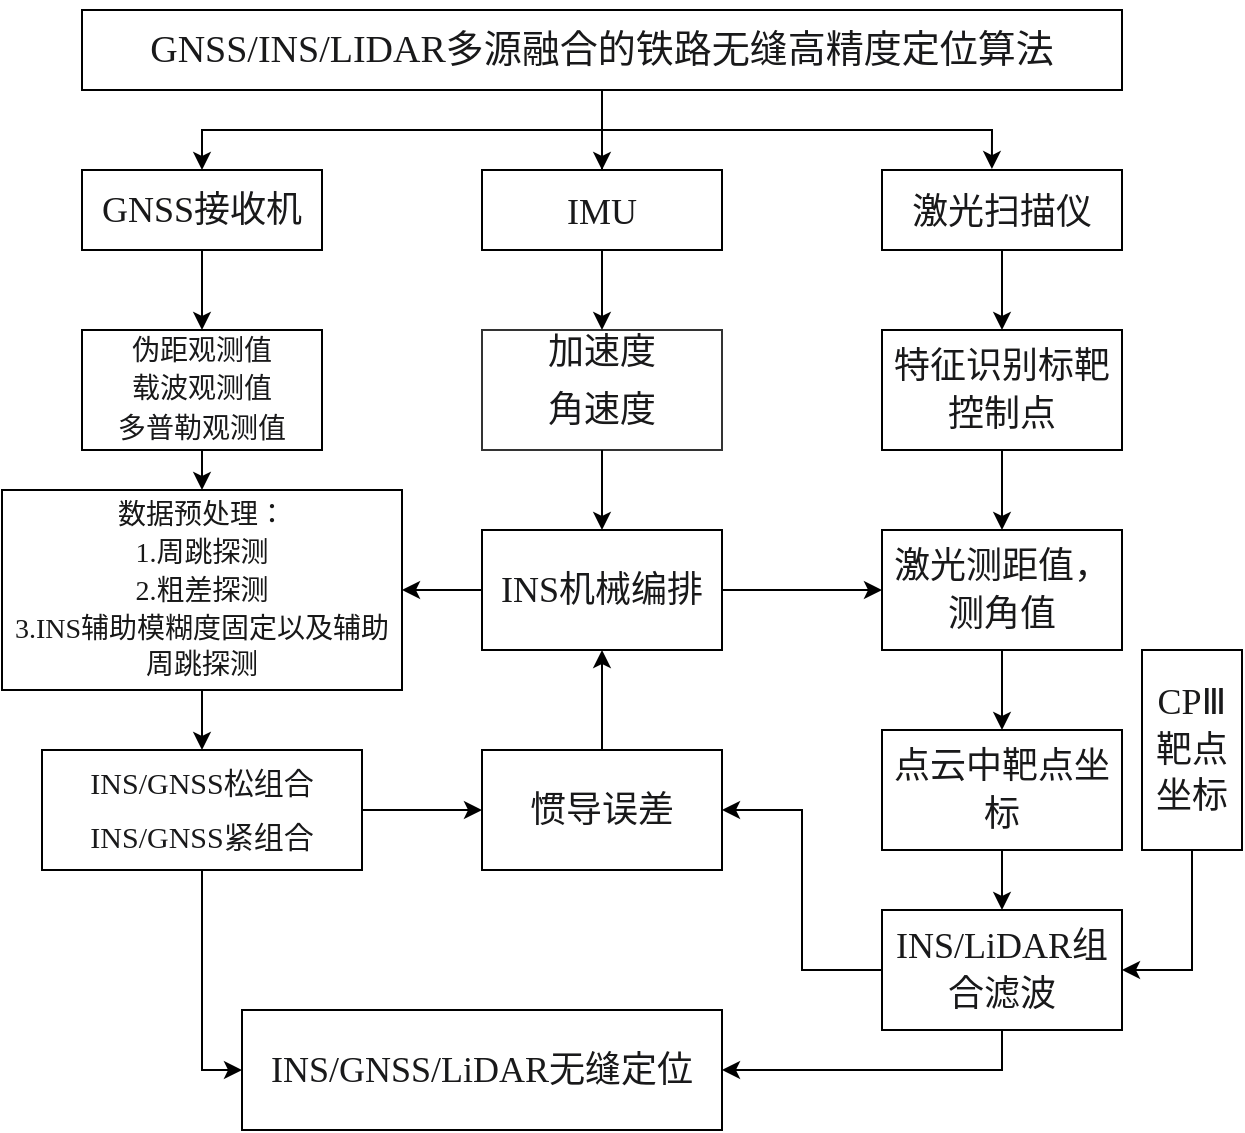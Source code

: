 <mxfile version="26.0.2">
  <diagram name="Page-1" id="ctWxJxeNUy7DphOfHnDH">
    <mxGraphModel dx="1262" dy="1853" grid="1" gridSize="10" guides="1" tooltips="1" connect="1" arrows="1" fold="1" page="1" pageScale="1" pageWidth="827" pageHeight="1169" math="0" shadow="0">
      <root>
        <mxCell id="0" />
        <mxCell id="1" parent="0" />
        <mxCell id="5DKyyrPRF5E8N-J9UGCE-47" style="edgeStyle=orthogonalEdgeStyle;rounded=0;orthogonalLoop=1;jettySize=auto;html=1;exitX=0.5;exitY=1;exitDx=0;exitDy=0;entryX=0.5;entryY=0;entryDx=0;entryDy=0;" parent="1" source="5DKyyrPRF5E8N-J9UGCE-48" target="5DKyyrPRF5E8N-J9UGCE-61" edge="1">
          <mxGeometry relative="1" as="geometry" />
        </mxCell>
        <mxCell id="5DKyyrPRF5E8N-J9UGCE-48" value="&lt;div style=&quot;line-height: 1.3; font-family: FZHei-B01S; text-align: center; vertical-align: middle; color: rgb(25, 25, 26); font-size: 18px; font-style: normal; font-weight: normal;&quot;&gt;&lt;p&gt;&lt;span&gt;GNSS接收机&lt;/span&gt;&lt;/p&gt;&lt;/div&gt;" style="rounded=0;whiteSpace=wrap;html=1;" parent="1" vertex="1">
          <mxGeometry x="144" y="-1040" width="120" height="40" as="geometry" />
        </mxCell>
        <mxCell id="5DKyyrPRF5E8N-J9UGCE-49" style="edgeStyle=orthogonalEdgeStyle;rounded=0;orthogonalLoop=1;jettySize=auto;html=1;exitX=0.5;exitY=1;exitDx=0;exitDy=0;" parent="1" source="5DKyyrPRF5E8N-J9UGCE-50" target="5DKyyrPRF5E8N-J9UGCE-70" edge="1">
          <mxGeometry relative="1" as="geometry" />
        </mxCell>
        <mxCell id="5DKyyrPRF5E8N-J9UGCE-50" value="&lt;div style=&quot;line-height: 1.3; font-family: FZHei-B01S; text-align: center; vertical-align: middle; color: rgb(25, 25, 26); font-size: 18px; font-style: normal; font-weight: normal;&quot;&gt;&lt;p&gt;&lt;span&gt;激光测距值，测角值&lt;/span&gt;&lt;/p&gt;&lt;/div&gt;" style="rounded=0;whiteSpace=wrap;html=1;" parent="1" vertex="1">
          <mxGeometry x="544" y="-860" width="120" height="60" as="geometry" />
        </mxCell>
        <mxCell id="5DKyyrPRF5E8N-J9UGCE-51" style="edgeStyle=orthogonalEdgeStyle;rounded=0;orthogonalLoop=1;jettySize=auto;html=1;exitX=1;exitY=0.5;exitDx=0;exitDy=0;" parent="1" source="5DKyyrPRF5E8N-J9UGCE-53" target="5DKyyrPRF5E8N-J9UGCE-50" edge="1">
          <mxGeometry relative="1" as="geometry" />
        </mxCell>
        <mxCell id="5DKyyrPRF5E8N-J9UGCE-52" style="edgeStyle=orthogonalEdgeStyle;rounded=0;orthogonalLoop=1;jettySize=auto;html=1;exitX=0;exitY=0.5;exitDx=0;exitDy=0;entryX=1;entryY=0.5;entryDx=0;entryDy=0;" parent="1" source="5DKyyrPRF5E8N-J9UGCE-53" target="5DKyyrPRF5E8N-J9UGCE-55" edge="1">
          <mxGeometry relative="1" as="geometry" />
        </mxCell>
        <mxCell id="5DKyyrPRF5E8N-J9UGCE-53" value="&lt;div style=&quot;line-height: 1.3; font-family: FZHei-B01S; text-align: center; vertical-align: middle; color: rgb(25, 25, 26); font-size: 18px; font-style: normal; font-weight: normal;&quot;&gt;&lt;p&gt;&lt;span&gt;INS机械编排&lt;/span&gt;&lt;/p&gt;&lt;/div&gt;" style="rounded=0;whiteSpace=wrap;html=1;" parent="1" vertex="1">
          <mxGeometry x="344" y="-860" width="120" height="60" as="geometry" />
        </mxCell>
        <mxCell id="5DKyyrPRF5E8N-J9UGCE-54" style="edgeStyle=orthogonalEdgeStyle;rounded=0;orthogonalLoop=1;jettySize=auto;html=1;exitX=0.5;exitY=1;exitDx=0;exitDy=0;entryX=0.5;entryY=0;entryDx=0;entryDy=0;" parent="1" source="5DKyyrPRF5E8N-J9UGCE-55" target="5DKyyrPRF5E8N-J9UGCE-75" edge="1">
          <mxGeometry relative="1" as="geometry" />
        </mxCell>
        <mxCell id="5DKyyrPRF5E8N-J9UGCE-55" value="&lt;div style=&quot;line-height: 130%;&quot;&gt;&lt;span style=&quot;background-color: light-dark(#ffffff, var(--ge-dark-color, #121212)); color: light-dark(rgb(0, 0, 0), rgb(255, 255, 255)); font-family: Garamond; font-size: 14px; line-height: 130%;&quot;&gt;数据预处理：&lt;/span&gt;&lt;br&gt;&lt;/div&gt;&lt;font style=&quot;font-size: 14px; line-height: 130%;&quot;&gt;&lt;span style=&quot;background-color: light-dark(#ffffff, var(--ge-dark-color, #121212)); color: light-dark(rgb(0, 0, 0), rgb(255, 255, 255)); font-family: Garamond;&quot;&gt;1.周跳探测&lt;/span&gt;&lt;br&gt;&lt;span style=&quot;background-color: light-dark(#ffffff, var(--ge-dark-color, #121212)); color: light-dark(rgb(0, 0, 0), rgb(255, 255, 255)); font-family: Garamond;&quot;&gt;2.粗差探测&lt;/span&gt;&lt;br&gt;&lt;/font&gt;&lt;span style=&quot;background-color: light-dark(#ffffff, var(--ge-dark-color, #121212)); color: light-dark(rgb(0, 0, 0), rgb(255, 255, 255)); font-family: Garamond; line-height: 130%;&quot;&gt;&lt;font style=&quot;font-size: 14px; line-height: 130%;&quot;&gt;3.INS辅助模糊度固定以及辅助周跳探测&lt;/font&gt;&lt;/span&gt;&lt;font style=&quot;forced-color-adjust: none;&quot;&gt;&lt;br&gt;&lt;/font&gt;" style="rounded=0;whiteSpace=wrap;html=1;fontSize=11;textOpacity=90;" parent="1" vertex="1">
          <mxGeometry x="104" y="-880" width="200" height="100" as="geometry" />
        </mxCell>
        <mxCell id="5DKyyrPRF5E8N-J9UGCE-56" style="edgeStyle=orthogonalEdgeStyle;rounded=0;orthogonalLoop=1;jettySize=auto;html=1;exitX=0.5;exitY=1;exitDx=0;exitDy=0;" parent="1" source="5DKyyrPRF5E8N-J9UGCE-57" target="5DKyyrPRF5E8N-J9UGCE-50" edge="1">
          <mxGeometry relative="1" as="geometry" />
        </mxCell>
        <mxCell id="5DKyyrPRF5E8N-J9UGCE-57" value="&lt;div style=&quot;font-family: FZHei-B01S; text-align: center; vertical-align: middle; color: rgb(25, 25, 26); font-style: normal; font-weight: normal; line-height: 100%;&quot;&gt;&lt;p&gt;&lt;font style=&quot;line-height: 130%; font-size: 18px;&quot;&gt;特征识别标靶控制点&lt;/font&gt;&lt;/p&gt;&lt;/div&gt;" style="rounded=0;whiteSpace=wrap;html=1;" parent="1" vertex="1">
          <mxGeometry x="544" y="-960" width="120" height="60" as="geometry" />
        </mxCell>
        <mxCell id="5DKyyrPRF5E8N-J9UGCE-58" style="edgeStyle=orthogonalEdgeStyle;rounded=0;orthogonalLoop=1;jettySize=auto;html=1;exitX=0.5;exitY=1;exitDx=0;exitDy=0;entryX=0.5;entryY=0;entryDx=0;entryDy=0;" parent="1" source="5DKyyrPRF5E8N-J9UGCE-59" target="5DKyyrPRF5E8N-J9UGCE-53" edge="1">
          <mxGeometry relative="1" as="geometry" />
        </mxCell>
        <mxCell id="5DKyyrPRF5E8N-J9UGCE-59" value="&lt;div style=&quot;&quot;&gt;&lt;font style=&quot;font-size: 18px;&quot;&gt;&lt;span style=&quot;color: light-dark(rgb(25, 25, 26), rgb(216, 216, 217)); font-family: FZHei-B01S; background-color: transparent;&quot;&gt;加速度&lt;/span&gt;&lt;br&gt;&lt;/font&gt;&lt;/div&gt;&lt;div style=&quot;font-family: FZHei-B01S; vertical-align: middle; color: rgb(25, 25, 26); font-style: normal; font-weight: normal; line-height: 100%;&quot;&gt;&lt;p style=&quot;&quot;&gt;&lt;span style=&quot;color: light-dark(rgb(25, 25, 26), rgb(216, 216, 217)); background-color: transparent;&quot;&gt;&lt;font style=&quot;font-size: 18px;&quot;&gt;角速度&lt;/font&gt;&lt;/span&gt;&lt;/p&gt;&lt;/div&gt;" style="rounded=0;whiteSpace=wrap;html=1;opacity=80;align=center;" parent="1" vertex="1">
          <mxGeometry x="344" y="-960" width="120" height="60" as="geometry" />
        </mxCell>
        <mxCell id="5DKyyrPRF5E8N-J9UGCE-60" style="edgeStyle=orthogonalEdgeStyle;rounded=0;orthogonalLoop=1;jettySize=auto;html=1;exitX=0.5;exitY=1;exitDx=0;exitDy=0;entryX=0.5;entryY=0;entryDx=0;entryDy=0;" parent="1" source="5DKyyrPRF5E8N-J9UGCE-61" target="5DKyyrPRF5E8N-J9UGCE-55" edge="1">
          <mxGeometry relative="1" as="geometry" />
        </mxCell>
        <mxCell id="5DKyyrPRF5E8N-J9UGCE-61" value="&lt;div style=&quot;font-family: FZHei-B01S; vertical-align: middle; color: rgb(25, 25, 26); line-height: 60%;&quot;&gt;&lt;p&gt;&lt;font style=&quot;line-height: 60%; font-size: 14px;&quot;&gt;伪距观测值&lt;/font&gt;&lt;/p&gt;&lt;p&gt;&lt;font style=&quot;line-height: 60%; font-size: 14px;&quot;&gt;载波观测值&lt;/font&gt;&lt;/p&gt;&lt;p&gt;&lt;font style=&quot;line-height: 60%; font-size: 14px;&quot;&gt;多普勒观测值&lt;/font&gt;&lt;/p&gt;&lt;/div&gt;" style="rounded=0;whiteSpace=wrap;html=1;fontSize=11;" parent="1" vertex="1">
          <mxGeometry x="144" y="-960" width="120" height="60" as="geometry" />
        </mxCell>
        <mxCell id="5DKyyrPRF5E8N-J9UGCE-62" style="edgeStyle=orthogonalEdgeStyle;rounded=0;orthogonalLoop=1;jettySize=auto;html=1;exitX=0.5;exitY=1;exitDx=0;exitDy=0;entryX=0.5;entryY=0;entryDx=0;entryDy=0;" parent="1" source="5DKyyrPRF5E8N-J9UGCE-63" target="5DKyyrPRF5E8N-J9UGCE-57" edge="1">
          <mxGeometry relative="1" as="geometry" />
        </mxCell>
        <mxCell id="5DKyyrPRF5E8N-J9UGCE-63" value="&lt;div style=&quot;line-height: 1.3; font-family: FZHei-B01S; vertical-align: middle; color: rgb(25, 25, 26); font-size: 18px;&quot;&gt;&lt;p style=&quot;line-height: 100%;&quot;&gt;激光扫描仪&lt;/p&gt;&lt;/div&gt;" style="rounded=0;whiteSpace=wrap;html=1;" parent="1" vertex="1">
          <mxGeometry x="544" y="-1040" width="120" height="40" as="geometry" />
        </mxCell>
        <mxCell id="5DKyyrPRF5E8N-J9UGCE-64" style="edgeStyle=orthogonalEdgeStyle;rounded=0;orthogonalLoop=1;jettySize=auto;html=1;exitX=0.5;exitY=1;exitDx=0;exitDy=0;entryX=0.5;entryY=0;entryDx=0;entryDy=0;" parent="1" source="5DKyyrPRF5E8N-J9UGCE-67" target="5DKyyrPRF5E8N-J9UGCE-83" edge="1">
          <mxGeometry relative="1" as="geometry">
            <Array as="points">
              <mxPoint x="394" y="-1010" />
              <mxPoint x="384" y="-1010" />
            </Array>
          </mxGeometry>
        </mxCell>
        <mxCell id="5DKyyrPRF5E8N-J9UGCE-65" style="edgeStyle=orthogonalEdgeStyle;rounded=0;orthogonalLoop=1;jettySize=auto;html=1;entryX=0.458;entryY=-0.012;entryDx=0;entryDy=0;entryPerimeter=0;" parent="1" source="5DKyyrPRF5E8N-J9UGCE-67" target="5DKyyrPRF5E8N-J9UGCE-63" edge="1">
          <mxGeometry relative="1" as="geometry">
            <mxPoint x="404" y="-1080" as="sourcePoint" />
            <Array as="points" />
          </mxGeometry>
        </mxCell>
        <mxCell id="5DKyyrPRF5E8N-J9UGCE-66" style="edgeStyle=orthogonalEdgeStyle;rounded=0;orthogonalLoop=1;jettySize=auto;html=1;exitX=0.5;exitY=1;exitDx=0;exitDy=0;" parent="1" source="5DKyyrPRF5E8N-J9UGCE-67" target="5DKyyrPRF5E8N-J9UGCE-48" edge="1">
          <mxGeometry relative="1" as="geometry" />
        </mxCell>
        <mxCell id="5DKyyrPRF5E8N-J9UGCE-67" value="&lt;div style=&quot;line-height: 1.3; font-family: FZHei-B01S; vertical-align: middle; color: rgb(25, 25, 26); font-style: normal; font-weight: normal;&quot;&gt;&lt;p&gt;&lt;span&gt;&lt;font style=&quot;font-size: 19px;&quot;&gt;GNSS/INS/LIDAR多源融合的铁路无缝高精度定位算法&lt;/font&gt;&lt;/span&gt;&lt;/p&gt;&lt;/div&gt;" style="rounded=0;whiteSpace=wrap;html=1;align=center;verticalAlign=middle;labelPosition=center;verticalLabelPosition=middle;" parent="1" vertex="1">
          <mxGeometry x="144" y="-1120" width="520" height="40" as="geometry" />
        </mxCell>
        <mxCell id="5DKyyrPRF5E8N-J9UGCE-68" value="&lt;div style=&quot;line-height: 1.3; font-family: FZHei-B01S; text-align: center; vertical-align: middle; color: rgb(25, 25, 26); font-size: 18px; font-style: normal; font-weight: normal;&quot;&gt;&lt;p&gt;&lt;span&gt;INS/GNSS/LiDAR无缝定位&lt;/span&gt;&lt;/p&gt;&lt;/div&gt;" style="rounded=0;whiteSpace=wrap;html=1;" parent="1" vertex="1">
          <mxGeometry x="224" y="-620" width="240" height="60" as="geometry" />
        </mxCell>
        <mxCell id="5DKyyrPRF5E8N-J9UGCE-69" style="edgeStyle=orthogonalEdgeStyle;rounded=0;orthogonalLoop=1;jettySize=auto;html=1;exitX=0.5;exitY=1;exitDx=0;exitDy=0;entryX=0.5;entryY=0;entryDx=0;entryDy=0;" parent="1" source="5DKyyrPRF5E8N-J9UGCE-70" target="5DKyyrPRF5E8N-J9UGCE-78" edge="1">
          <mxGeometry relative="1" as="geometry" />
        </mxCell>
        <mxCell id="5DKyyrPRF5E8N-J9UGCE-70" value="&lt;div style=&quot;line-height: 1.3; font-family: FZHei-B01S; text-align: center; vertical-align: middle; color: rgb(25, 25, 26); font-size: 18px; font-style: normal; font-weight: normal;&quot;&gt;&lt;p&gt;&lt;span&gt;点云中靶点坐标&lt;/span&gt;&lt;/p&gt;&lt;/div&gt;" style="rounded=0;whiteSpace=wrap;html=1;" parent="1" vertex="1">
          <mxGeometry x="544" y="-760" width="120" height="60" as="geometry" />
        </mxCell>
        <mxCell id="5DKyyrPRF5E8N-J9UGCE-71" style="edgeStyle=orthogonalEdgeStyle;rounded=0;orthogonalLoop=1;jettySize=auto;html=1;exitX=0.5;exitY=0;exitDx=0;exitDy=0;" parent="1" source="5DKyyrPRF5E8N-J9UGCE-72" target="5DKyyrPRF5E8N-J9UGCE-53" edge="1">
          <mxGeometry relative="1" as="geometry" />
        </mxCell>
        <mxCell id="5DKyyrPRF5E8N-J9UGCE-72" value="&lt;div style=&quot;line-height: 1.3; font-family: FZHei-B01S; text-align: center; vertical-align: middle; color: rgb(25, 25, 26); font-size: 18px; font-style: normal; font-weight: normal;&quot;&gt;&lt;p&gt;&lt;span&gt;惯导误差&lt;/span&gt;&lt;/p&gt;&lt;/div&gt;" style="rounded=0;whiteSpace=wrap;html=1;" parent="1" vertex="1">
          <mxGeometry x="344" y="-750" width="120" height="60" as="geometry" />
        </mxCell>
        <mxCell id="5DKyyrPRF5E8N-J9UGCE-73" style="edgeStyle=orthogonalEdgeStyle;rounded=0;orthogonalLoop=1;jettySize=auto;html=1;exitX=1;exitY=0.5;exitDx=0;exitDy=0;entryX=0;entryY=0.5;entryDx=0;entryDy=0;" parent="1" source="5DKyyrPRF5E8N-J9UGCE-75" target="5DKyyrPRF5E8N-J9UGCE-72" edge="1">
          <mxGeometry relative="1" as="geometry" />
        </mxCell>
        <mxCell id="5DKyyrPRF5E8N-J9UGCE-74" style="edgeStyle=orthogonalEdgeStyle;rounded=0;orthogonalLoop=1;jettySize=auto;html=1;exitX=0.5;exitY=1;exitDx=0;exitDy=0;entryX=0;entryY=0.5;entryDx=0;entryDy=0;" parent="1" source="5DKyyrPRF5E8N-J9UGCE-75" target="5DKyyrPRF5E8N-J9UGCE-68" edge="1">
          <mxGeometry relative="1" as="geometry" />
        </mxCell>
        <mxCell id="5DKyyrPRF5E8N-J9UGCE-75" value="&lt;div style=&quot;font-family: FZHei-B01S; text-align: center; vertical-align: middle; color: rgb(25, 25, 26); font-style: normal; font-weight: normal; line-height: 100%;&quot;&gt;&lt;p&gt;&lt;span&gt;&lt;font style=&quot;font-size: 15px; line-height: 100%;&quot;&gt;INS/GNSS松组合&lt;/font&gt;&lt;/span&gt;&lt;/p&gt;&lt;p&gt;&lt;span&gt;&lt;font style=&quot;font-size: 15px; line-height: 100%;&quot;&gt;INS/GNSS紧组合&lt;/font&gt;&lt;/span&gt;&lt;/p&gt;&lt;/div&gt;" style="rounded=0;whiteSpace=wrap;html=1;" parent="1" vertex="1">
          <mxGeometry x="124" y="-750" width="160" height="60" as="geometry" />
        </mxCell>
        <mxCell id="5DKyyrPRF5E8N-J9UGCE-76" style="edgeStyle=orthogonalEdgeStyle;rounded=0;orthogonalLoop=1;jettySize=auto;html=1;exitX=0;exitY=0.5;exitDx=0;exitDy=0;entryX=1;entryY=0.5;entryDx=0;entryDy=0;" parent="1" source="5DKyyrPRF5E8N-J9UGCE-78" target="5DKyyrPRF5E8N-J9UGCE-72" edge="1">
          <mxGeometry relative="1" as="geometry" />
        </mxCell>
        <mxCell id="5DKyyrPRF5E8N-J9UGCE-77" style="edgeStyle=orthogonalEdgeStyle;rounded=0;orthogonalLoop=1;jettySize=auto;html=1;exitX=0.5;exitY=1;exitDx=0;exitDy=0;entryX=1;entryY=0.5;entryDx=0;entryDy=0;" parent="1" source="5DKyyrPRF5E8N-J9UGCE-78" target="5DKyyrPRF5E8N-J9UGCE-68" edge="1">
          <mxGeometry relative="1" as="geometry" />
        </mxCell>
        <mxCell id="5DKyyrPRF5E8N-J9UGCE-78" value="&lt;div style=&quot;line-height: 1.3; font-family: FZHei-B01S; text-align: center; vertical-align: middle; color: rgb(25, 25, 26); font-size: 18px; font-style: normal; font-weight: normal;&quot;&gt;&lt;p&gt;&lt;span&gt;INS/LiDAR组合滤波&lt;/span&gt;&lt;/p&gt;&lt;/div&gt;" style="rounded=0;whiteSpace=wrap;html=1;" parent="1" vertex="1">
          <mxGeometry x="544" y="-670" width="120" height="60" as="geometry" />
        </mxCell>
        <mxCell id="5DKyyrPRF5E8N-J9UGCE-79" style="edgeStyle=orthogonalEdgeStyle;rounded=0;orthogonalLoop=1;jettySize=auto;html=1;exitX=1;exitY=0.5;exitDx=0;exitDy=0;entryX=1;entryY=0.5;entryDx=0;entryDy=0;" parent="1" source="5DKyyrPRF5E8N-J9UGCE-80" target="5DKyyrPRF5E8N-J9UGCE-78" edge="1">
          <mxGeometry relative="1" as="geometry" />
        </mxCell>
        <mxCell id="5DKyyrPRF5E8N-J9UGCE-80" value="&lt;div style=&quot;line-height: 1.3; font-family: FZHei-B01S; text-align: center; vertical-align: middle; color: rgb(25, 25, 26); font-size: 18px; font-style: normal; font-weight: normal;&quot;&gt;&lt;p&gt;&lt;span&gt;CPⅢ靶点坐标&lt;/span&gt;&lt;/p&gt;&lt;/div&gt;" style="rounded=0;whiteSpace=wrap;html=1;direction=south;" parent="1" vertex="1">
          <mxGeometry x="674" y="-800" width="50" height="100" as="geometry" />
        </mxCell>
        <mxCell id="5DKyyrPRF5E8N-J9UGCE-81" value="" style="edgeStyle=orthogonalEdgeStyle;rounded=0;orthogonalLoop=1;jettySize=auto;html=1;exitX=0.5;exitY=1;exitDx=0;exitDy=0;entryX=0.5;entryY=0;entryDx=0;entryDy=0;" parent="1" source="5DKyyrPRF5E8N-J9UGCE-67" target="5DKyyrPRF5E8N-J9UGCE-83" edge="1">
          <mxGeometry relative="1" as="geometry">
            <mxPoint x="384" y="-1080" as="sourcePoint" />
            <mxPoint x="624" y="-960" as="targetPoint" />
          </mxGeometry>
        </mxCell>
        <mxCell id="5DKyyrPRF5E8N-J9UGCE-82" style="edgeStyle=orthogonalEdgeStyle;rounded=0;orthogonalLoop=1;jettySize=auto;html=1;exitX=0.5;exitY=1;exitDx=0;exitDy=0;entryX=0.5;entryY=0;entryDx=0;entryDy=0;" parent="1" source="5DKyyrPRF5E8N-J9UGCE-83" target="5DKyyrPRF5E8N-J9UGCE-59" edge="1">
          <mxGeometry relative="1" as="geometry" />
        </mxCell>
        <mxCell id="5DKyyrPRF5E8N-J9UGCE-83" value="&lt;div style=&quot;line-height: 1.3; font-family: FZHei-B01S; vertical-align: middle; color: rgb(25, 25, 26); font-size: 18px;&quot;&gt;&lt;p style=&quot;line-height: 100%;&quot;&gt;IMU&lt;/p&gt;&lt;/div&gt;" style="rounded=0;whiteSpace=wrap;html=1;" parent="1" vertex="1">
          <mxGeometry x="344" y="-1040" width="120" height="40" as="geometry" />
        </mxCell>
      </root>
    </mxGraphModel>
  </diagram>
</mxfile>
